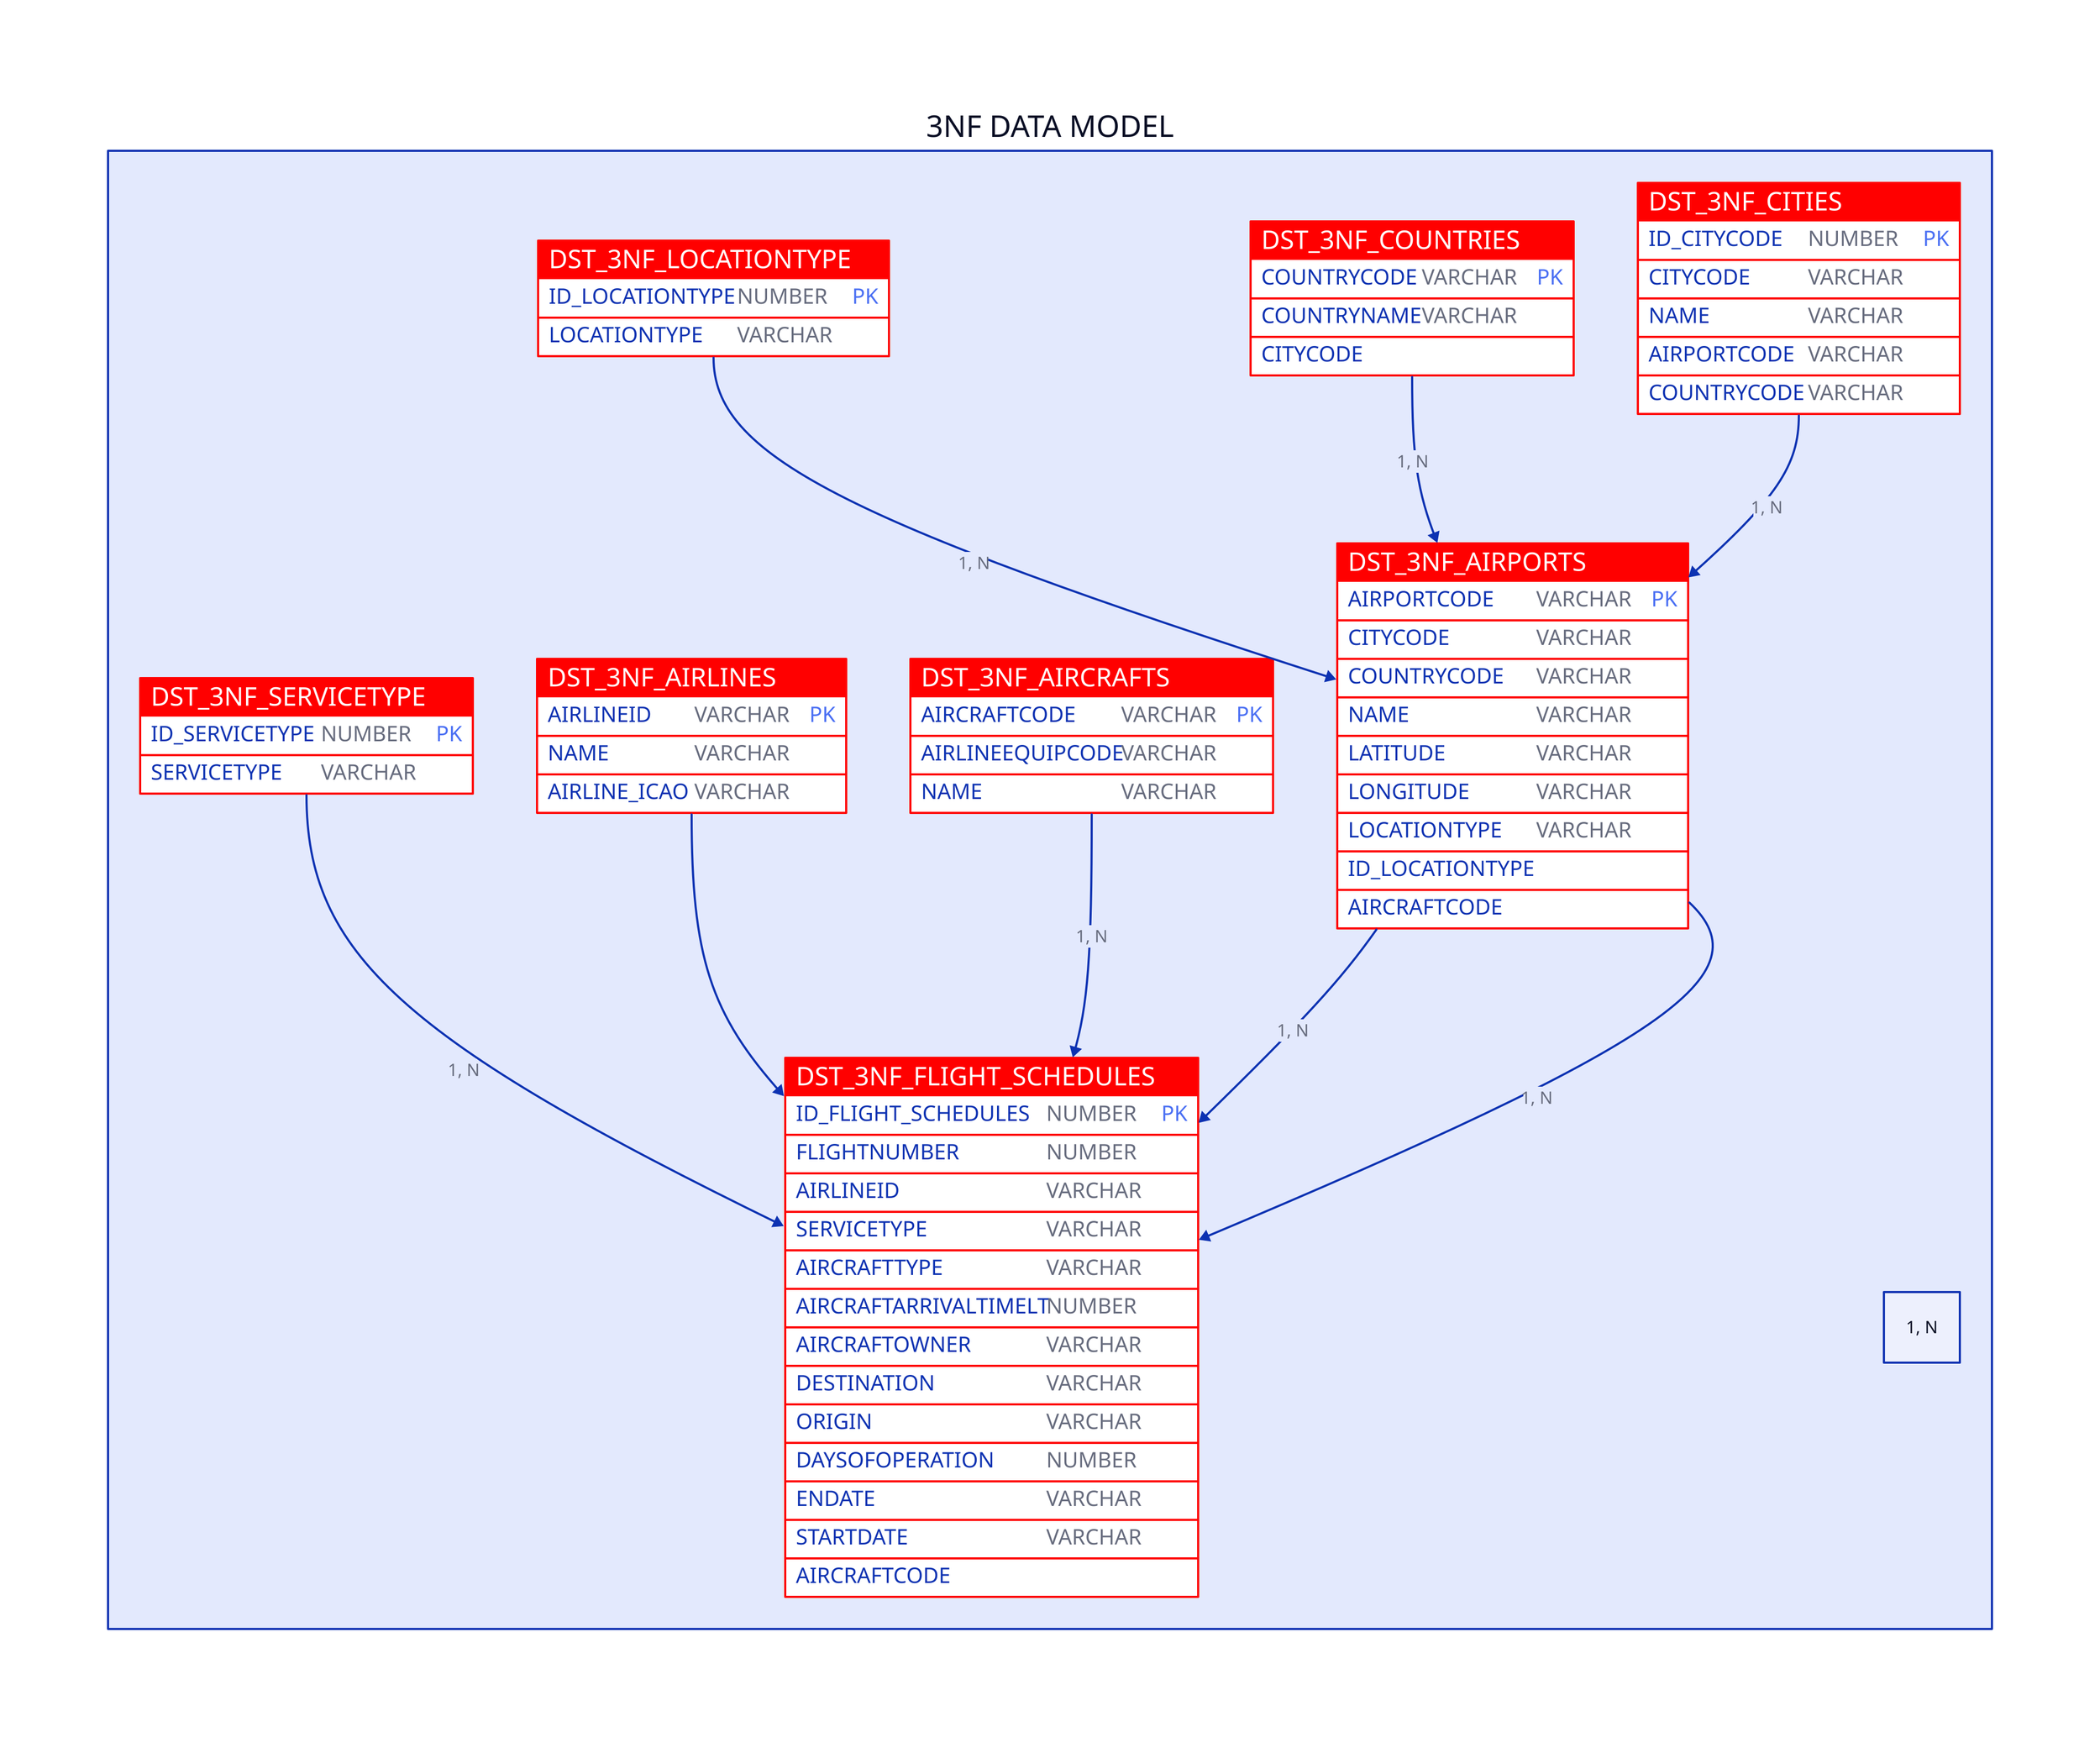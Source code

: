 3NF DATA MODEL: {

    DST_3NF_AIRCRAFTS: {
        shape: sql_table
        style: {fill: red}
        AIRCRAFTCODE: VARCHAR {constraint: [primary_key]}
        AIRLINEEQUIPCODE: VARCHAR
        NAME: VARCHAR
    }

    DST_3NF_AIRLINES: {
        shape: sql_table
        style: {fill: red}
        AIRLINEID: VARCHAR {constraint: [primary_key]}
        NAME: VARCHAR
		AIRLINE_ICAO: VARCHAR
    }
	
    DST_3NF_AIRPORTS: {
        shape: sql_table
        style: {fill: red}
        AIRPORTCODE: VARCHAR {constraint: [primary_key]}
        CITYCODE: VARCHAR
        COUNTRYCODE: VARCHAR
		NAME: VARCHAR
		LATITUDE: VARCHAR
		LONGITUDE: VARCHAR
		LOCATIONTYPE: VARCHAR
    }
	
    DST_3NF_CITIES: {
        shape: sql_table
        style: {fill: red}
		ID_CITYCODE: NUMBER {constraint: [primary_key]}
		CITYCODE: VARCHAR
        NAME: VARCHAR
        AIRPORTCODE: VARCHAR
		COUNTRYCODE: VARCHAR
    }
	
    DST_3NF_COUNTRIES: {
        shape: sql_table
        style: {fill: red}
        COUNTRYCODE: VARCHAR {constraint: [primary_key]}
        COUNTRYNAME: VARCHAR
    }	
	
    DST_3NF_FLIGHT_SCHEDULES: {
        shape: sql_table
        style: {fill: red}
        ID_FLIGHT_SCHEDULES: NUMBER {constraint: [primary_key]}
		FLIGHTNUMBER: NUMBER
		AIRLINEID: VARCHAR
        SERVICETYPE: VARCHAR
        AIRCRAFTTYPE: VARCHAR
		AIRCRAFTARRIVALTIMELT: NUMBER
		AIRCRAFTOWNER: VARCHAR
		DESTINATION: VARCHAR
		ORIGIN: VARCHAR
		DAYSOFOPERATION: NUMBER
		ENDATE: VARCHAR
		STARTDATE: VARCHAR
    }	
	
	DST_3NF_LOCATIONTYPE: {
		shape: sql_table
		style: {fill: red}
		ID_LOCATIONTYPE: NUMBER {constraint: [primary_key]}
		LOCATIONTYPE: VARCHAR
	}
	
	DST_3NF_SERVICETYPE: {
		shape: sql_table
		style: {fill: red}
		ID_SERVICETYPE: NUMBER {constraint: [primary_key]}
		SERVICETYPE: VARCHAR
	}	
	
    
    #generic fact_table
    #countries.id_country -> generic_fact_table.id_country: 1,n  
	DST_3NF_LOCATIONTYPE.ID_LOCATIONTYPE -> DST_3NF_AIRPORTS.ID_LOCATIONTYPE: 1, N
	DST_3NF_SERVICETYPE.ID_SERVICETYPE -> DST_3NF_FLIGHT_SCHEDULES.SERVICETYPE:1, N
	DST_3NF_COUNTRIES.CITYCODE -> DST_3NF_AIRPORTS.COUNTRYCODE: 1, N
	DST_3NF_CITIES.CITYCODE -> DST_3NF_AIRPORTS.CITYCODE: 1, N
	DST_3NF_AIRLINES.AIRLINEID -> DST_3NF_FLIGHT_SCHEDULES.AIRLINEID; 1, N
	DST_3NF_AIRCRAFTS.AIRCRAFTCODE -> DST_3NF_FLIGHT_SCHEDULES.AIRCRAFTCODE: 1, N
	DST_3NF_AIRPORTS.AIRCRAFTCODE -> DST_3NF_FLIGHT_SCHEDULES.ORIGIN: 1, N
	DST_3NF_AIRPORTS.AIRCRAFTCODE -> DST_3NF_FLIGHT_SCHEDULES.DESTINATION: 1, N
	
    
}